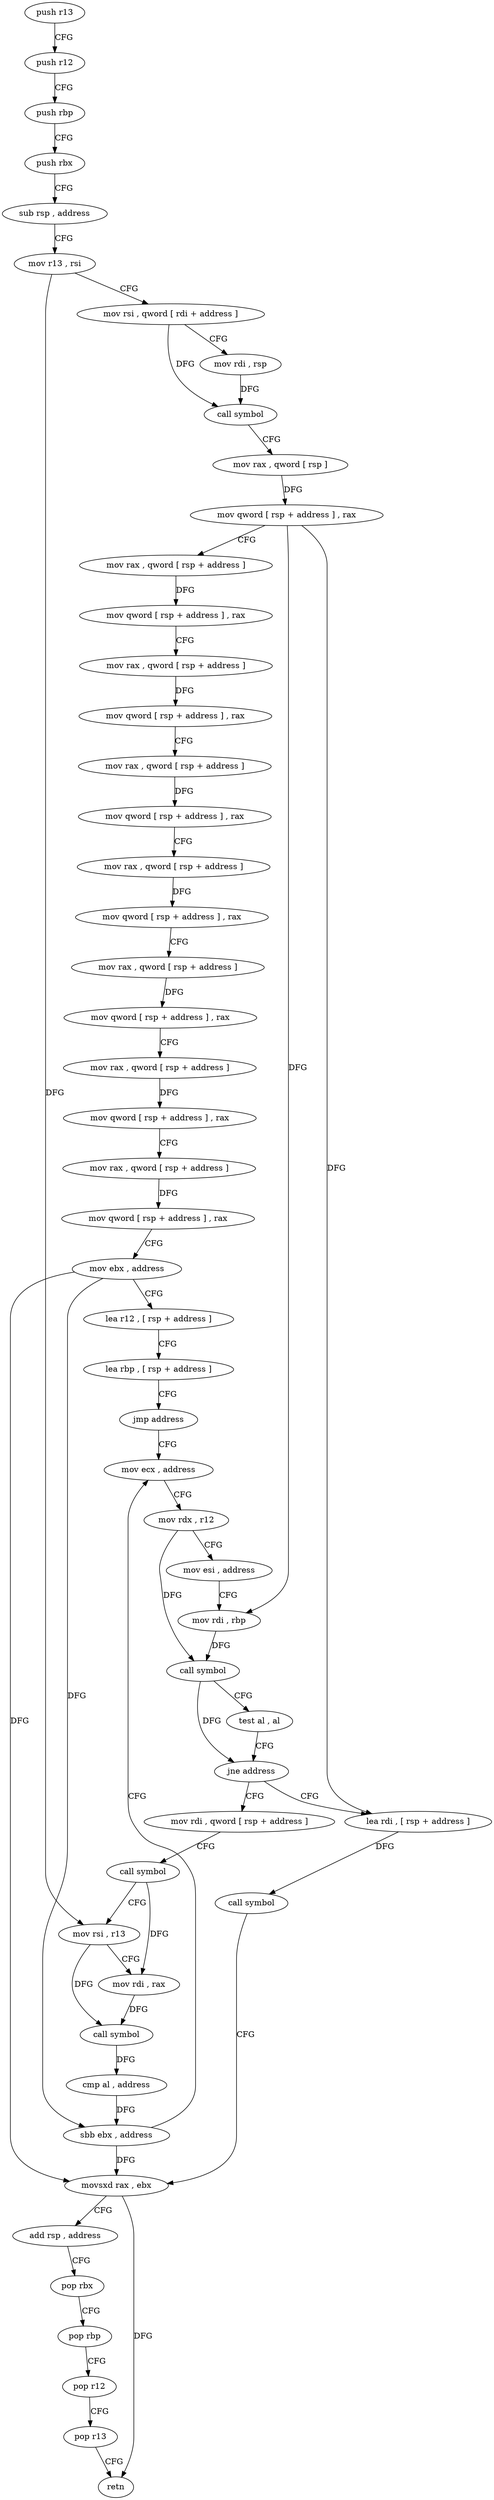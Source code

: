 digraph "func" {
"84930" [label = "push r13" ]
"84932" [label = "push r12" ]
"84934" [label = "push rbp" ]
"84935" [label = "push rbx" ]
"84936" [label = "sub rsp , address" ]
"84943" [label = "mov r13 , rsi" ]
"84946" [label = "mov rsi , qword [ rdi + address ]" ]
"84950" [label = "mov rdi , rsp" ]
"84953" [label = "call symbol" ]
"84958" [label = "mov rax , qword [ rsp ]" ]
"84962" [label = "mov qword [ rsp + address ] , rax" ]
"84967" [label = "mov rax , qword [ rsp + address ]" ]
"84972" [label = "mov qword [ rsp + address ] , rax" ]
"84977" [label = "mov rax , qword [ rsp + address ]" ]
"84982" [label = "mov qword [ rsp + address ] , rax" ]
"84987" [label = "mov rax , qword [ rsp + address ]" ]
"84992" [label = "mov qword [ rsp + address ] , rax" ]
"84997" [label = "mov rax , qword [ rsp + address ]" ]
"85002" [label = "mov qword [ rsp + address ] , rax" ]
"85007" [label = "mov rax , qword [ rsp + address ]" ]
"85012" [label = "mov qword [ rsp + address ] , rax" ]
"85017" [label = "mov rax , qword [ rsp + address ]" ]
"85022" [label = "mov qword [ rsp + address ] , rax" ]
"85030" [label = "mov rax , qword [ rsp + address ]" ]
"85035" [label = "mov qword [ rsp + address ] , rax" ]
"85043" [label = "mov ebx , address" ]
"85048" [label = "lea r12 , [ rsp + address ]" ]
"85053" [label = "lea rbp , [ rsp + address ]" ]
"85058" [label = "jmp address" ]
"85086" [label = "mov ecx , address" ]
"85091" [label = "mov rdx , r12" ]
"85094" [label = "mov esi , address" ]
"85099" [label = "mov rdi , rbp" ]
"85102" [label = "call symbol" ]
"85107" [label = "test al , al" ]
"85109" [label = "jne address" ]
"85060" [label = "mov rdi , qword [ rsp + address ]" ]
"85111" [label = "lea rdi , [ rsp + address ]" ]
"85065" [label = "call symbol" ]
"85070" [label = "mov rsi , r13" ]
"85073" [label = "mov rdi , rax" ]
"85076" [label = "call symbol" ]
"85081" [label = "cmp al , address" ]
"85083" [label = "sbb ebx , address" ]
"85116" [label = "call symbol" ]
"85121" [label = "movsxd rax , ebx" ]
"85124" [label = "add rsp , address" ]
"85131" [label = "pop rbx" ]
"85132" [label = "pop rbp" ]
"85133" [label = "pop r12" ]
"85135" [label = "pop r13" ]
"85137" [label = "retn" ]
"84930" -> "84932" [ label = "CFG" ]
"84932" -> "84934" [ label = "CFG" ]
"84934" -> "84935" [ label = "CFG" ]
"84935" -> "84936" [ label = "CFG" ]
"84936" -> "84943" [ label = "CFG" ]
"84943" -> "84946" [ label = "CFG" ]
"84943" -> "85070" [ label = "DFG" ]
"84946" -> "84950" [ label = "CFG" ]
"84946" -> "84953" [ label = "DFG" ]
"84950" -> "84953" [ label = "DFG" ]
"84953" -> "84958" [ label = "CFG" ]
"84958" -> "84962" [ label = "DFG" ]
"84962" -> "84967" [ label = "CFG" ]
"84962" -> "85099" [ label = "DFG" ]
"84962" -> "85111" [ label = "DFG" ]
"84967" -> "84972" [ label = "DFG" ]
"84972" -> "84977" [ label = "CFG" ]
"84977" -> "84982" [ label = "DFG" ]
"84982" -> "84987" [ label = "CFG" ]
"84987" -> "84992" [ label = "DFG" ]
"84992" -> "84997" [ label = "CFG" ]
"84997" -> "85002" [ label = "DFG" ]
"85002" -> "85007" [ label = "CFG" ]
"85007" -> "85012" [ label = "DFG" ]
"85012" -> "85017" [ label = "CFG" ]
"85017" -> "85022" [ label = "DFG" ]
"85022" -> "85030" [ label = "CFG" ]
"85030" -> "85035" [ label = "DFG" ]
"85035" -> "85043" [ label = "CFG" ]
"85043" -> "85048" [ label = "CFG" ]
"85043" -> "85083" [ label = "DFG" ]
"85043" -> "85121" [ label = "DFG" ]
"85048" -> "85053" [ label = "CFG" ]
"85053" -> "85058" [ label = "CFG" ]
"85058" -> "85086" [ label = "CFG" ]
"85086" -> "85091" [ label = "CFG" ]
"85091" -> "85094" [ label = "CFG" ]
"85091" -> "85102" [ label = "DFG" ]
"85094" -> "85099" [ label = "CFG" ]
"85099" -> "85102" [ label = "DFG" ]
"85102" -> "85107" [ label = "CFG" ]
"85102" -> "85109" [ label = "DFG" ]
"85107" -> "85109" [ label = "CFG" ]
"85109" -> "85060" [ label = "CFG" ]
"85109" -> "85111" [ label = "CFG" ]
"85060" -> "85065" [ label = "CFG" ]
"85111" -> "85116" [ label = "DFG" ]
"85065" -> "85070" [ label = "CFG" ]
"85065" -> "85073" [ label = "DFG" ]
"85070" -> "85073" [ label = "CFG" ]
"85070" -> "85076" [ label = "DFG" ]
"85073" -> "85076" [ label = "DFG" ]
"85076" -> "85081" [ label = "DFG" ]
"85081" -> "85083" [ label = "DFG" ]
"85083" -> "85086" [ label = "CFG" ]
"85083" -> "85121" [ label = "DFG" ]
"85116" -> "85121" [ label = "CFG" ]
"85121" -> "85124" [ label = "CFG" ]
"85121" -> "85137" [ label = "DFG" ]
"85124" -> "85131" [ label = "CFG" ]
"85131" -> "85132" [ label = "CFG" ]
"85132" -> "85133" [ label = "CFG" ]
"85133" -> "85135" [ label = "CFG" ]
"85135" -> "85137" [ label = "CFG" ]
}
